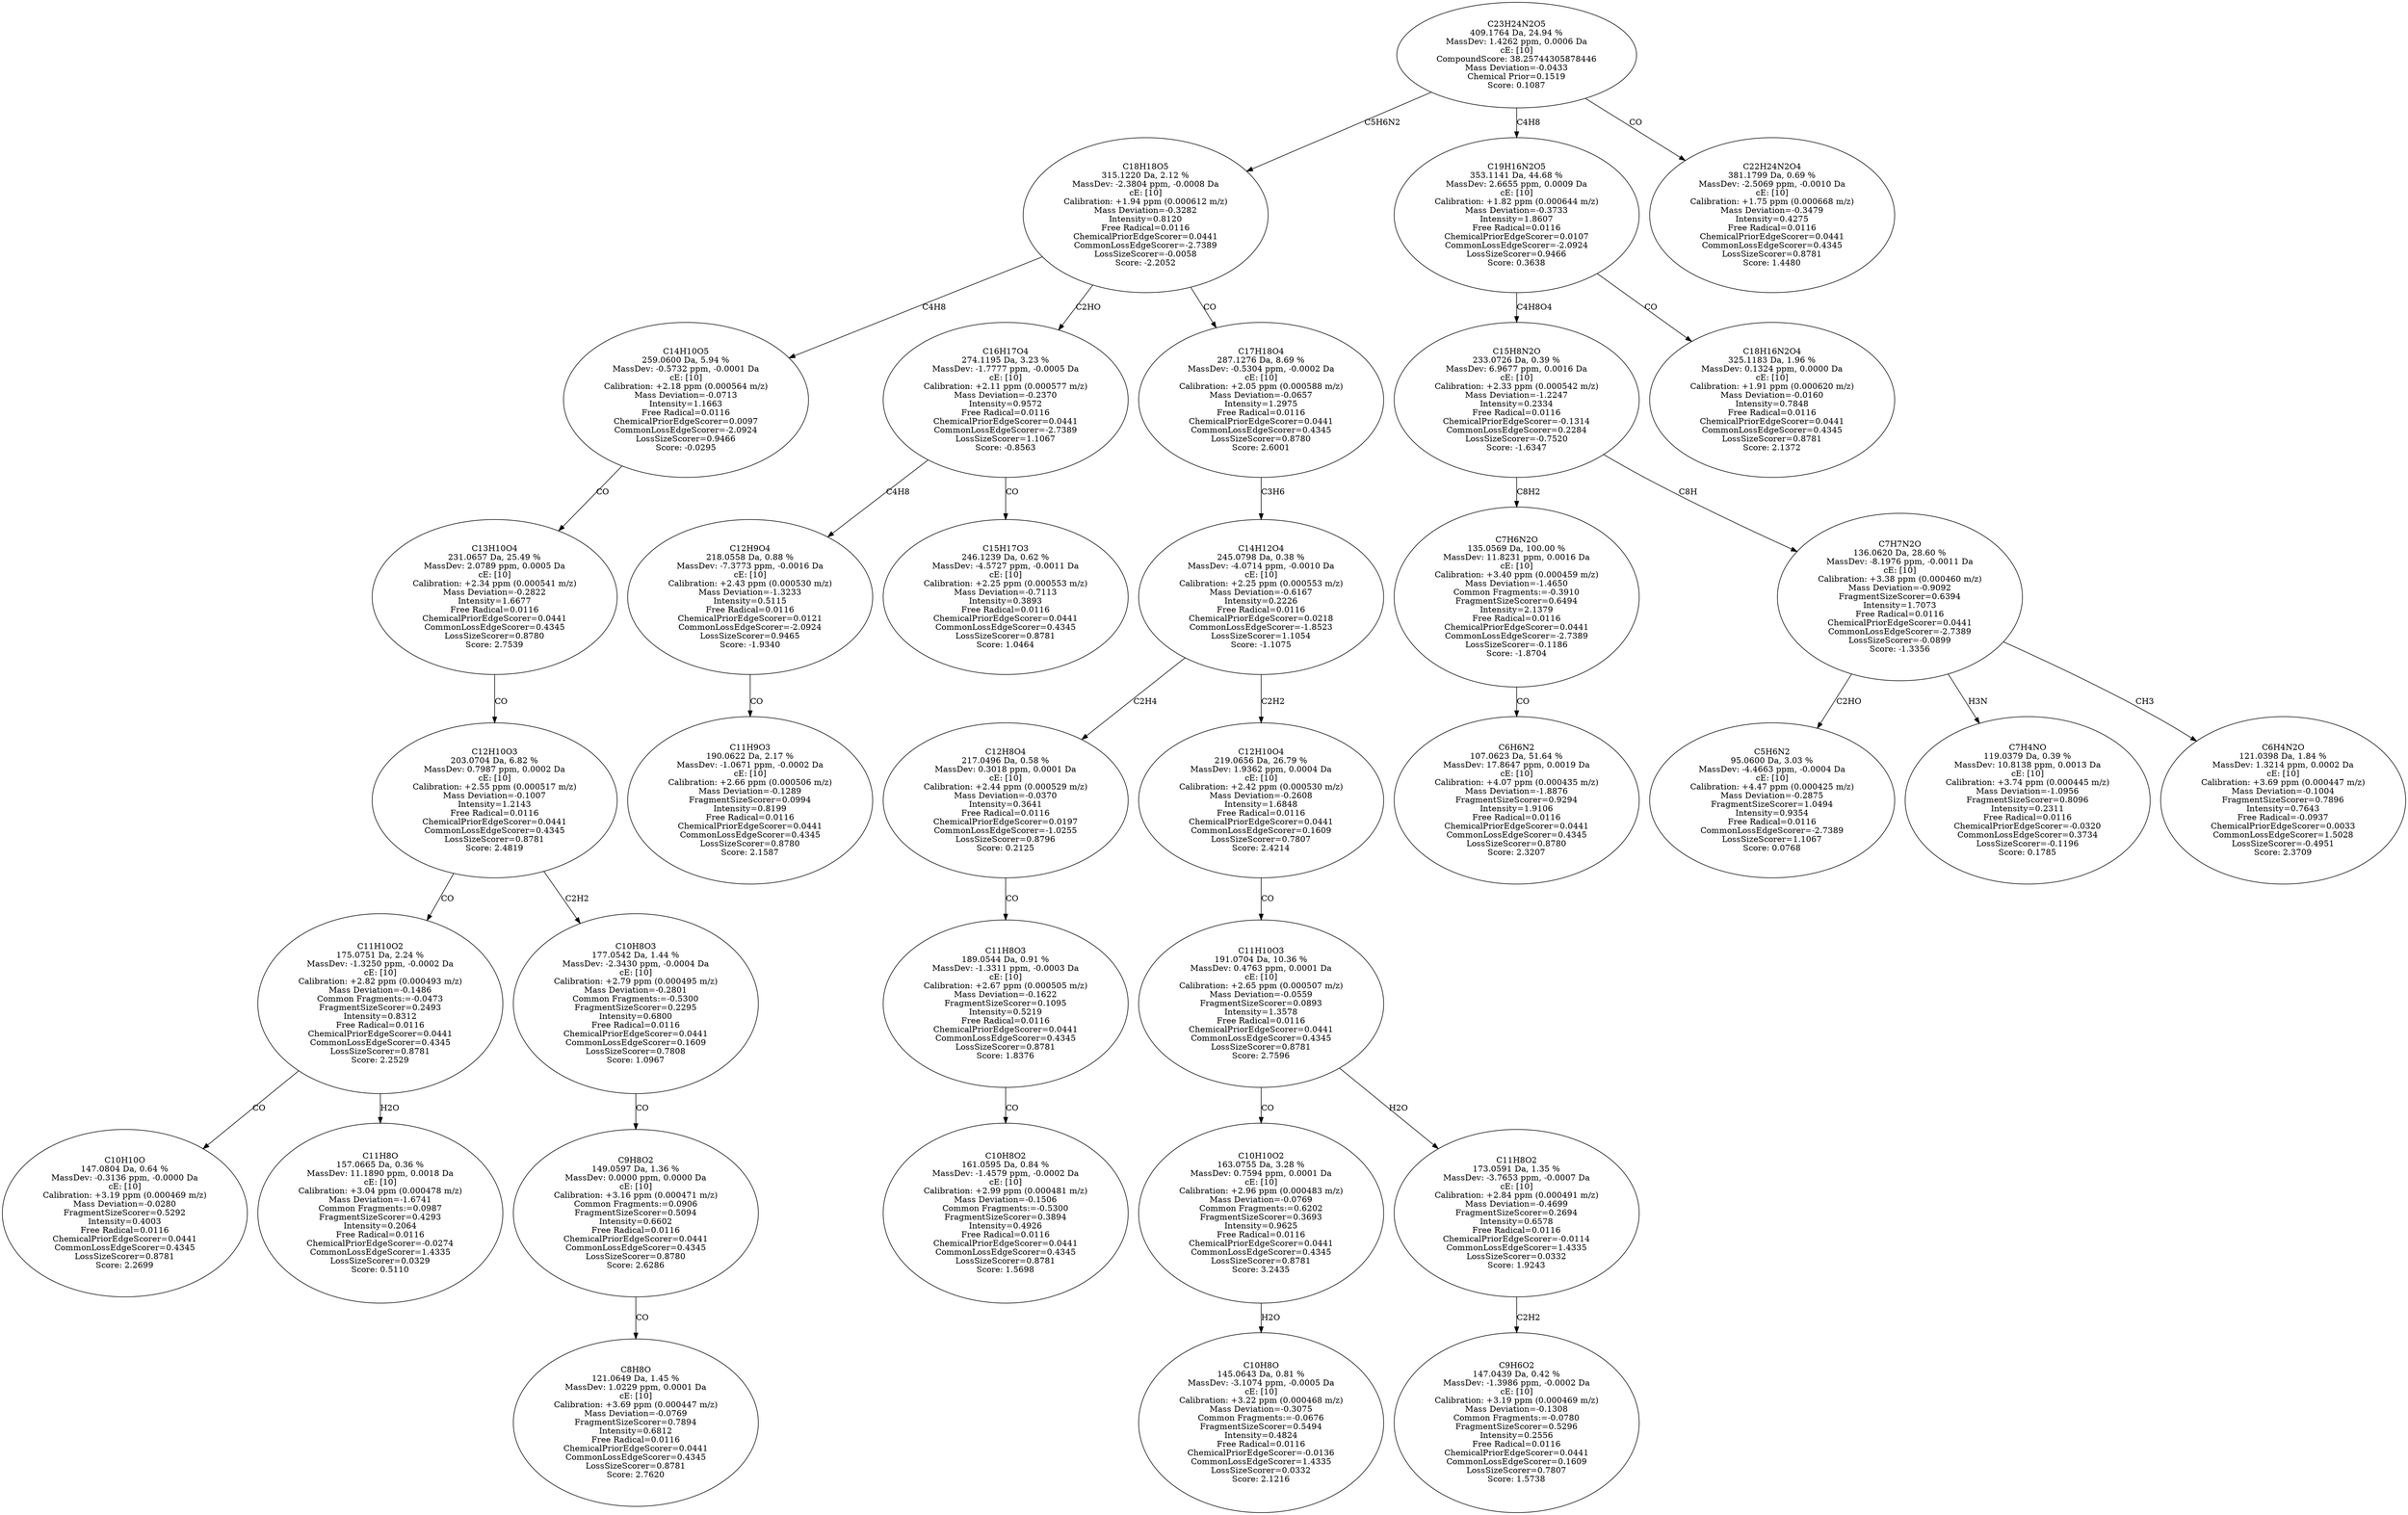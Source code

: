 strict digraph {
v1 [label="C10H10O\n147.0804 Da, 0.64 %\nMassDev: -0.3136 ppm, -0.0000 Da\ncE: [10]\nCalibration: +3.19 ppm (0.000469 m/z)\nMass Deviation=-0.0280\nFragmentSizeScorer=0.5292\nIntensity=0.4003\nFree Radical=0.0116\nChemicalPriorEdgeScorer=0.0441\nCommonLossEdgeScorer=0.4345\nLossSizeScorer=0.8781\nScore: 2.2699"];
v2 [label="C11H8O\n157.0665 Da, 0.36 %\nMassDev: 11.1890 ppm, 0.0018 Da\ncE: [10]\nCalibration: +3.04 ppm (0.000478 m/z)\nMass Deviation=-1.6741\nCommon Fragments:=0.0987\nFragmentSizeScorer=0.4293\nIntensity=0.2064\nFree Radical=0.0116\nChemicalPriorEdgeScorer=-0.0274\nCommonLossEdgeScorer=1.4335\nLossSizeScorer=0.0329\nScore: 0.5110"];
v3 [label="C11H10O2\n175.0751 Da, 2.24 %\nMassDev: -1.3250 ppm, -0.0002 Da\ncE: [10]\nCalibration: +2.82 ppm (0.000493 m/z)\nMass Deviation=-0.1486\nCommon Fragments:=-0.0473\nFragmentSizeScorer=0.2493\nIntensity=0.8312\nFree Radical=0.0116\nChemicalPriorEdgeScorer=0.0441\nCommonLossEdgeScorer=0.4345\nLossSizeScorer=0.8781\nScore: 2.2529"];
v4 [label="C8H8O\n121.0649 Da, 1.45 %\nMassDev: 1.0229 ppm, 0.0001 Da\ncE: [10]\nCalibration: +3.69 ppm (0.000447 m/z)\nMass Deviation=-0.0769\nFragmentSizeScorer=0.7894\nIntensity=0.6812\nFree Radical=0.0116\nChemicalPriorEdgeScorer=0.0441\nCommonLossEdgeScorer=0.4345\nLossSizeScorer=0.8781\nScore: 2.7620"];
v5 [label="C9H8O2\n149.0597 Da, 1.36 %\nMassDev: 0.0000 ppm, 0.0000 Da\ncE: [10]\nCalibration: +3.16 ppm (0.000471 m/z)\nCommon Fragments:=0.0906\nFragmentSizeScorer=0.5094\nIntensity=0.6602\nFree Radical=0.0116\nChemicalPriorEdgeScorer=0.0441\nCommonLossEdgeScorer=0.4345\nLossSizeScorer=0.8780\nScore: 2.6286"];
v6 [label="C10H8O3\n177.0542 Da, 1.44 %\nMassDev: -2.3430 ppm, -0.0004 Da\ncE: [10]\nCalibration: +2.79 ppm (0.000495 m/z)\nMass Deviation=-0.2801\nCommon Fragments:=-0.5300\nFragmentSizeScorer=0.2295\nIntensity=0.6800\nFree Radical=0.0116\nChemicalPriorEdgeScorer=0.0441\nCommonLossEdgeScorer=0.1609\nLossSizeScorer=0.7808\nScore: 1.0967"];
v7 [label="C12H10O3\n203.0704 Da, 6.82 %\nMassDev: 0.7987 ppm, 0.0002 Da\ncE: [10]\nCalibration: +2.55 ppm (0.000517 m/z)\nMass Deviation=-0.1007\nIntensity=1.2143\nFree Radical=0.0116\nChemicalPriorEdgeScorer=0.0441\nCommonLossEdgeScorer=0.4345\nLossSizeScorer=0.8781\nScore: 2.4819"];
v8 [label="C13H10O4\n231.0657 Da, 25.49 %\nMassDev: 2.0789 ppm, 0.0005 Da\ncE: [10]\nCalibration: +2.34 ppm (0.000541 m/z)\nMass Deviation=-0.2822\nIntensity=1.6677\nFree Radical=0.0116\nChemicalPriorEdgeScorer=0.0441\nCommonLossEdgeScorer=0.4345\nLossSizeScorer=0.8780\nScore: 2.7539"];
v9 [label="C14H10O5\n259.0600 Da, 5.94 %\nMassDev: -0.5732 ppm, -0.0001 Da\ncE: [10]\nCalibration: +2.18 ppm (0.000564 m/z)\nMass Deviation=-0.0713\nIntensity=1.1663\nFree Radical=0.0116\nChemicalPriorEdgeScorer=0.0097\nCommonLossEdgeScorer=-2.0924\nLossSizeScorer=0.9466\nScore: -0.0295"];
v10 [label="C11H9O3\n190.0622 Da, 2.17 %\nMassDev: -1.0671 ppm, -0.0002 Da\ncE: [10]\nCalibration: +2.66 ppm (0.000506 m/z)\nMass Deviation=-0.1289\nFragmentSizeScorer=0.0994\nIntensity=0.8199\nFree Radical=0.0116\nChemicalPriorEdgeScorer=0.0441\nCommonLossEdgeScorer=0.4345\nLossSizeScorer=0.8780\nScore: 2.1587"];
v11 [label="C12H9O4\n218.0558 Da, 0.88 %\nMassDev: -7.3773 ppm, -0.0016 Da\ncE: [10]\nCalibration: +2.43 ppm (0.000530 m/z)\nMass Deviation=-1.3233\nIntensity=0.5115\nFree Radical=0.0116\nChemicalPriorEdgeScorer=0.0121\nCommonLossEdgeScorer=-2.0924\nLossSizeScorer=0.9465\nScore: -1.9340"];
v12 [label="C15H17O3\n246.1239 Da, 0.62 %\nMassDev: -4.5727 ppm, -0.0011 Da\ncE: [10]\nCalibration: +2.25 ppm (0.000553 m/z)\nMass Deviation=-0.7113\nIntensity=0.3893\nFree Radical=0.0116\nChemicalPriorEdgeScorer=0.0441\nCommonLossEdgeScorer=0.4345\nLossSizeScorer=0.8781\nScore: 1.0464"];
v13 [label="C16H17O4\n274.1195 Da, 3.23 %\nMassDev: -1.7777 ppm, -0.0005 Da\ncE: [10]\nCalibration: +2.11 ppm (0.000577 m/z)\nMass Deviation=-0.2370\nIntensity=0.9572\nFree Radical=0.0116\nChemicalPriorEdgeScorer=0.0441\nCommonLossEdgeScorer=-2.7389\nLossSizeScorer=1.1067\nScore: -0.8563"];
v14 [label="C10H8O2\n161.0595 Da, 0.84 %\nMassDev: -1.4579 ppm, -0.0002 Da\ncE: [10]\nCalibration: +2.99 ppm (0.000481 m/z)\nMass Deviation=-0.1506\nCommon Fragments:=-0.5300\nFragmentSizeScorer=0.3894\nIntensity=0.4926\nFree Radical=0.0116\nChemicalPriorEdgeScorer=0.0441\nCommonLossEdgeScorer=0.4345\nLossSizeScorer=0.8781\nScore: 1.5698"];
v15 [label="C11H8O3\n189.0544 Da, 0.91 %\nMassDev: -1.3311 ppm, -0.0003 Da\ncE: [10]\nCalibration: +2.67 ppm (0.000505 m/z)\nMass Deviation=-0.1622\nFragmentSizeScorer=0.1095\nIntensity=0.5219\nFree Radical=0.0116\nChemicalPriorEdgeScorer=0.0441\nCommonLossEdgeScorer=0.4345\nLossSizeScorer=0.8781\nScore: 1.8376"];
v16 [label="C12H8O4\n217.0496 Da, 0.58 %\nMassDev: 0.3018 ppm, 0.0001 Da\ncE: [10]\nCalibration: +2.44 ppm (0.000529 m/z)\nMass Deviation=-0.0370\nIntensity=0.3641\nFree Radical=0.0116\nChemicalPriorEdgeScorer=0.0197\nCommonLossEdgeScorer=-1.0255\nLossSizeScorer=0.8796\nScore: 0.2125"];
v17 [label="C10H8O\n145.0643 Da, 0.81 %\nMassDev: -3.1074 ppm, -0.0005 Da\ncE: [10]\nCalibration: +3.22 ppm (0.000468 m/z)\nMass Deviation=-0.3075\nCommon Fragments:=-0.0676\nFragmentSizeScorer=0.5494\nIntensity=0.4824\nFree Radical=0.0116\nChemicalPriorEdgeScorer=-0.0136\nCommonLossEdgeScorer=1.4335\nLossSizeScorer=0.0332\nScore: 2.1216"];
v18 [label="C10H10O2\n163.0755 Da, 3.28 %\nMassDev: 0.7594 ppm, 0.0001 Da\ncE: [10]\nCalibration: +2.96 ppm (0.000483 m/z)\nMass Deviation=-0.0769\nCommon Fragments:=0.6202\nFragmentSizeScorer=0.3693\nIntensity=0.9625\nFree Radical=0.0116\nChemicalPriorEdgeScorer=0.0441\nCommonLossEdgeScorer=0.4345\nLossSizeScorer=0.8781\nScore: 3.2435"];
v19 [label="C9H6O2\n147.0439 Da, 0.42 %\nMassDev: -1.3986 ppm, -0.0002 Da\ncE: [10]\nCalibration: +3.19 ppm (0.000469 m/z)\nMass Deviation=-0.1308\nCommon Fragments:=-0.0780\nFragmentSizeScorer=0.5296\nIntensity=0.2556\nFree Radical=0.0116\nChemicalPriorEdgeScorer=0.0441\nCommonLossEdgeScorer=0.1609\nLossSizeScorer=0.7807\nScore: 1.5738"];
v20 [label="C11H8O2\n173.0591 Da, 1.35 %\nMassDev: -3.7653 ppm, -0.0007 Da\ncE: [10]\nCalibration: +2.84 ppm (0.000491 m/z)\nMass Deviation=-0.4699\nFragmentSizeScorer=0.2694\nIntensity=0.6578\nFree Radical=0.0116\nChemicalPriorEdgeScorer=-0.0114\nCommonLossEdgeScorer=1.4335\nLossSizeScorer=0.0332\nScore: 1.9243"];
v21 [label="C11H10O3\n191.0704 Da, 10.36 %\nMassDev: 0.4763 ppm, 0.0001 Da\ncE: [10]\nCalibration: +2.65 ppm (0.000507 m/z)\nMass Deviation=-0.0559\nFragmentSizeScorer=0.0893\nIntensity=1.3578\nFree Radical=0.0116\nChemicalPriorEdgeScorer=0.0441\nCommonLossEdgeScorer=0.4345\nLossSizeScorer=0.8781\nScore: 2.7596"];
v22 [label="C12H10O4\n219.0656 Da, 26.79 %\nMassDev: 1.9362 ppm, 0.0004 Da\ncE: [10]\nCalibration: +2.42 ppm (0.000530 m/z)\nMass Deviation=-0.2608\nIntensity=1.6848\nFree Radical=0.0116\nChemicalPriorEdgeScorer=0.0441\nCommonLossEdgeScorer=0.1609\nLossSizeScorer=0.7807\nScore: 2.4214"];
v23 [label="C14H12O4\n245.0798 Da, 0.38 %\nMassDev: -4.0714 ppm, -0.0010 Da\ncE: [10]\nCalibration: +2.25 ppm (0.000553 m/z)\nMass Deviation=-0.6167\nIntensity=0.2226\nFree Radical=0.0116\nChemicalPriorEdgeScorer=0.0218\nCommonLossEdgeScorer=-1.8523\nLossSizeScorer=1.1054\nScore: -1.1075"];
v24 [label="C17H18O4\n287.1276 Da, 8.69 %\nMassDev: -0.5304 ppm, -0.0002 Da\ncE: [10]\nCalibration: +2.05 ppm (0.000588 m/z)\nMass Deviation=-0.0657\nIntensity=1.2975\nFree Radical=0.0116\nChemicalPriorEdgeScorer=0.0441\nCommonLossEdgeScorer=0.4345\nLossSizeScorer=0.8780\nScore: 2.6001"];
v25 [label="C18H18O5\n315.1220 Da, 2.12 %\nMassDev: -2.3804 ppm, -0.0008 Da\ncE: [10]\nCalibration: +1.94 ppm (0.000612 m/z)\nMass Deviation=-0.3282\nIntensity=0.8120\nFree Radical=0.0116\nChemicalPriorEdgeScorer=0.0441\nCommonLossEdgeScorer=-2.7389\nLossSizeScorer=-0.0058\nScore: -2.2052"];
v26 [label="C6H6N2\n107.0623 Da, 51.64 %\nMassDev: 17.8647 ppm, 0.0019 Da\ncE: [10]\nCalibration: +4.07 ppm (0.000435 m/z)\nMass Deviation=-1.8876\nFragmentSizeScorer=0.9294\nIntensity=1.9106\nFree Radical=0.0116\nChemicalPriorEdgeScorer=0.0441\nCommonLossEdgeScorer=0.4345\nLossSizeScorer=0.8780\nScore: 2.3207"];
v27 [label="C7H6N2O\n135.0569 Da, 100.00 %\nMassDev: 11.8231 ppm, 0.0016 Da\ncE: [10]\nCalibration: +3.40 ppm (0.000459 m/z)\nMass Deviation=-1.4650\nCommon Fragments:=-0.3910\nFragmentSizeScorer=0.6494\nIntensity=2.1379\nFree Radical=0.0116\nChemicalPriorEdgeScorer=0.0441\nCommonLossEdgeScorer=-2.7389\nLossSizeScorer=-0.1186\nScore: -1.8704"];
v28 [label="C5H6N2\n95.0600 Da, 3.03 %\nMassDev: -4.4663 ppm, -0.0004 Da\ncE: [10]\nCalibration: +4.47 ppm (0.000425 m/z)\nMass Deviation=-0.2875\nFragmentSizeScorer=1.0494\nIntensity=0.9354\nFree Radical=0.0116\nCommonLossEdgeScorer=-2.7389\nLossSizeScorer=1.1067\nScore: 0.0768"];
v29 [label="C7H4NO\n119.0379 Da, 0.39 %\nMassDev: 10.8138 ppm, 0.0013 Da\ncE: [10]\nCalibration: +3.74 ppm (0.000445 m/z)\nMass Deviation=-1.0956\nFragmentSizeScorer=0.8096\nIntensity=0.2311\nFree Radical=0.0116\nChemicalPriorEdgeScorer=-0.0320\nCommonLossEdgeScorer=0.3734\nLossSizeScorer=-0.1196\nScore: 0.1785"];
v30 [label="C6H4N2O\n121.0398 Da, 1.84 %\nMassDev: 1.3214 ppm, 0.0002 Da\ncE: [10]\nCalibration: +3.69 ppm (0.000447 m/z)\nMass Deviation=-0.1004\nFragmentSizeScorer=0.7896\nIntensity=0.7643\nFree Radical=-0.0937\nChemicalPriorEdgeScorer=0.0033\nCommonLossEdgeScorer=1.5028\nLossSizeScorer=-0.4951\nScore: 2.3709"];
v31 [label="C7H7N2O\n136.0620 Da, 28.60 %\nMassDev: -8.1976 ppm, -0.0011 Da\ncE: [10]\nCalibration: +3.38 ppm (0.000460 m/z)\nMass Deviation=-0.9092\nFragmentSizeScorer=0.6394\nIntensity=1.7073\nFree Radical=0.0116\nChemicalPriorEdgeScorer=0.0441\nCommonLossEdgeScorer=-2.7389\nLossSizeScorer=-0.0899\nScore: -1.3356"];
v32 [label="C15H8N2O\n233.0726 Da, 0.39 %\nMassDev: 6.9677 ppm, 0.0016 Da\ncE: [10]\nCalibration: +2.33 ppm (0.000542 m/z)\nMass Deviation=-1.2247\nIntensity=0.2334\nFree Radical=0.0116\nChemicalPriorEdgeScorer=-0.1314\nCommonLossEdgeScorer=0.2284\nLossSizeScorer=-0.7520\nScore: -1.6347"];
v33 [label="C18H16N2O4\n325.1183 Da, 1.96 %\nMassDev: 0.1324 ppm, 0.0000 Da\ncE: [10]\nCalibration: +1.91 ppm (0.000620 m/z)\nMass Deviation=-0.0160\nIntensity=0.7848\nFree Radical=0.0116\nChemicalPriorEdgeScorer=0.0441\nCommonLossEdgeScorer=0.4345\nLossSizeScorer=0.8781\nScore: 2.1372"];
v34 [label="C19H16N2O5\n353.1141 Da, 44.68 %\nMassDev: 2.6655 ppm, 0.0009 Da\ncE: [10]\nCalibration: +1.82 ppm (0.000644 m/z)\nMass Deviation=-0.3733\nIntensity=1.8607\nFree Radical=0.0116\nChemicalPriorEdgeScorer=0.0107\nCommonLossEdgeScorer=-2.0924\nLossSizeScorer=0.9466\nScore: 0.3638"];
v35 [label="C22H24N2O4\n381.1799 Da, 0.69 %\nMassDev: -2.5069 ppm, -0.0010 Da\ncE: [10]\nCalibration: +1.75 ppm (0.000668 m/z)\nMass Deviation=-0.3479\nIntensity=0.4275\nFree Radical=0.0116\nChemicalPriorEdgeScorer=0.0441\nCommonLossEdgeScorer=0.4345\nLossSizeScorer=0.8781\nScore: 1.4480"];
v36 [label="C23H24N2O5\n409.1764 Da, 24.94 %\nMassDev: 1.4262 ppm, 0.0006 Da\ncE: [10]\nCompoundScore: 38.25744305878446\nMass Deviation=-0.0433\nChemical Prior=0.1519\nScore: 0.1087"];
v3 -> v1 [label="CO"];
v3 -> v2 [label="H2O"];
v7 -> v3 [label="CO"];
v5 -> v4 [label="CO"];
v6 -> v5 [label="CO"];
v7 -> v6 [label="C2H2"];
v8 -> v7 [label="CO"];
v9 -> v8 [label="CO"];
v25 -> v9 [label="C4H8"];
v11 -> v10 [label="CO"];
v13 -> v11 [label="C4H8"];
v13 -> v12 [label="CO"];
v25 -> v13 [label="C2HO"];
v15 -> v14 [label="CO"];
v16 -> v15 [label="CO"];
v23 -> v16 [label="C2H4"];
v18 -> v17 [label="H2O"];
v21 -> v18 [label="CO"];
v20 -> v19 [label="C2H2"];
v21 -> v20 [label="H2O"];
v22 -> v21 [label="CO"];
v23 -> v22 [label="C2H2"];
v24 -> v23 [label="C3H6"];
v25 -> v24 [label="CO"];
v36 -> v25 [label="C5H6N2"];
v27 -> v26 [label="CO"];
v32 -> v27 [label="C8H2"];
v31 -> v28 [label="C2HO"];
v31 -> v29 [label="H3N"];
v31 -> v30 [label="CH3"];
v32 -> v31 [label="C8H"];
v34 -> v32 [label="C4H8O4"];
v34 -> v33 [label="CO"];
v36 -> v34 [label="C4H8"];
v36 -> v35 [label="CO"];
}